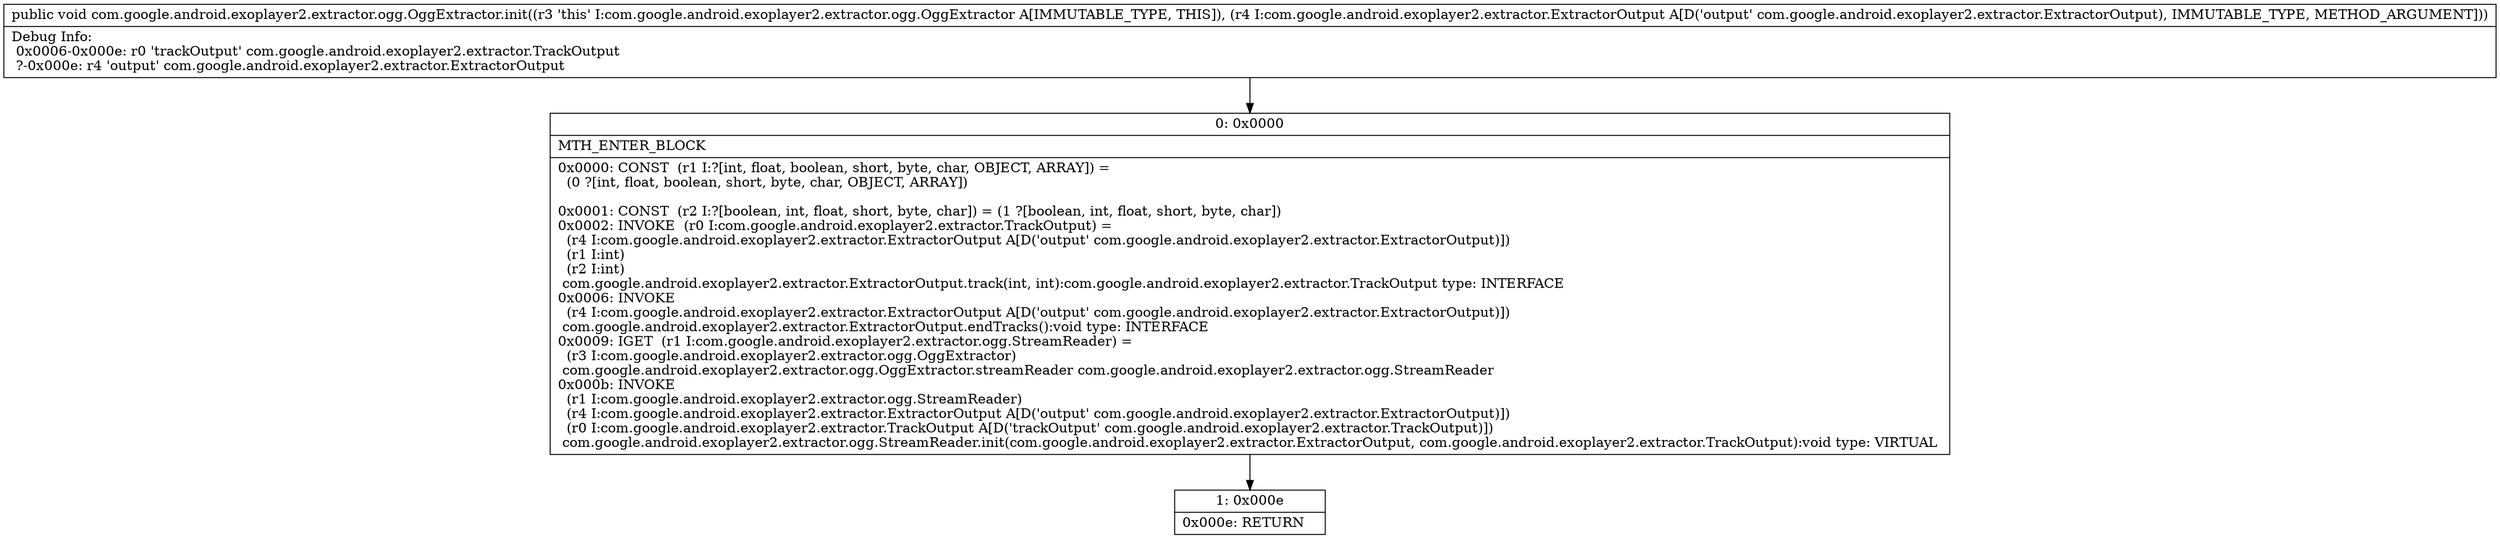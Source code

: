 digraph "CFG forcom.google.android.exoplayer2.extractor.ogg.OggExtractor.init(Lcom\/google\/android\/exoplayer2\/extractor\/ExtractorOutput;)V" {
Node_0 [shape=record,label="{0\:\ 0x0000|MTH_ENTER_BLOCK\l|0x0000: CONST  (r1 I:?[int, float, boolean, short, byte, char, OBJECT, ARRAY]) = \l  (0 ?[int, float, boolean, short, byte, char, OBJECT, ARRAY])\l \l0x0001: CONST  (r2 I:?[boolean, int, float, short, byte, char]) = (1 ?[boolean, int, float, short, byte, char]) \l0x0002: INVOKE  (r0 I:com.google.android.exoplayer2.extractor.TrackOutput) = \l  (r4 I:com.google.android.exoplayer2.extractor.ExtractorOutput A[D('output' com.google.android.exoplayer2.extractor.ExtractorOutput)])\l  (r1 I:int)\l  (r2 I:int)\l com.google.android.exoplayer2.extractor.ExtractorOutput.track(int, int):com.google.android.exoplayer2.extractor.TrackOutput type: INTERFACE \l0x0006: INVOKE  \l  (r4 I:com.google.android.exoplayer2.extractor.ExtractorOutput A[D('output' com.google.android.exoplayer2.extractor.ExtractorOutput)])\l com.google.android.exoplayer2.extractor.ExtractorOutput.endTracks():void type: INTERFACE \l0x0009: IGET  (r1 I:com.google.android.exoplayer2.extractor.ogg.StreamReader) = \l  (r3 I:com.google.android.exoplayer2.extractor.ogg.OggExtractor)\l com.google.android.exoplayer2.extractor.ogg.OggExtractor.streamReader com.google.android.exoplayer2.extractor.ogg.StreamReader \l0x000b: INVOKE  \l  (r1 I:com.google.android.exoplayer2.extractor.ogg.StreamReader)\l  (r4 I:com.google.android.exoplayer2.extractor.ExtractorOutput A[D('output' com.google.android.exoplayer2.extractor.ExtractorOutput)])\l  (r0 I:com.google.android.exoplayer2.extractor.TrackOutput A[D('trackOutput' com.google.android.exoplayer2.extractor.TrackOutput)])\l com.google.android.exoplayer2.extractor.ogg.StreamReader.init(com.google.android.exoplayer2.extractor.ExtractorOutput, com.google.android.exoplayer2.extractor.TrackOutput):void type: VIRTUAL \l}"];
Node_1 [shape=record,label="{1\:\ 0x000e|0x000e: RETURN   \l}"];
MethodNode[shape=record,label="{public void com.google.android.exoplayer2.extractor.ogg.OggExtractor.init((r3 'this' I:com.google.android.exoplayer2.extractor.ogg.OggExtractor A[IMMUTABLE_TYPE, THIS]), (r4 I:com.google.android.exoplayer2.extractor.ExtractorOutput A[D('output' com.google.android.exoplayer2.extractor.ExtractorOutput), IMMUTABLE_TYPE, METHOD_ARGUMENT]))  | Debug Info:\l  0x0006\-0x000e: r0 'trackOutput' com.google.android.exoplayer2.extractor.TrackOutput\l  ?\-0x000e: r4 'output' com.google.android.exoplayer2.extractor.ExtractorOutput\l}"];
MethodNode -> Node_0;
Node_0 -> Node_1;
}

